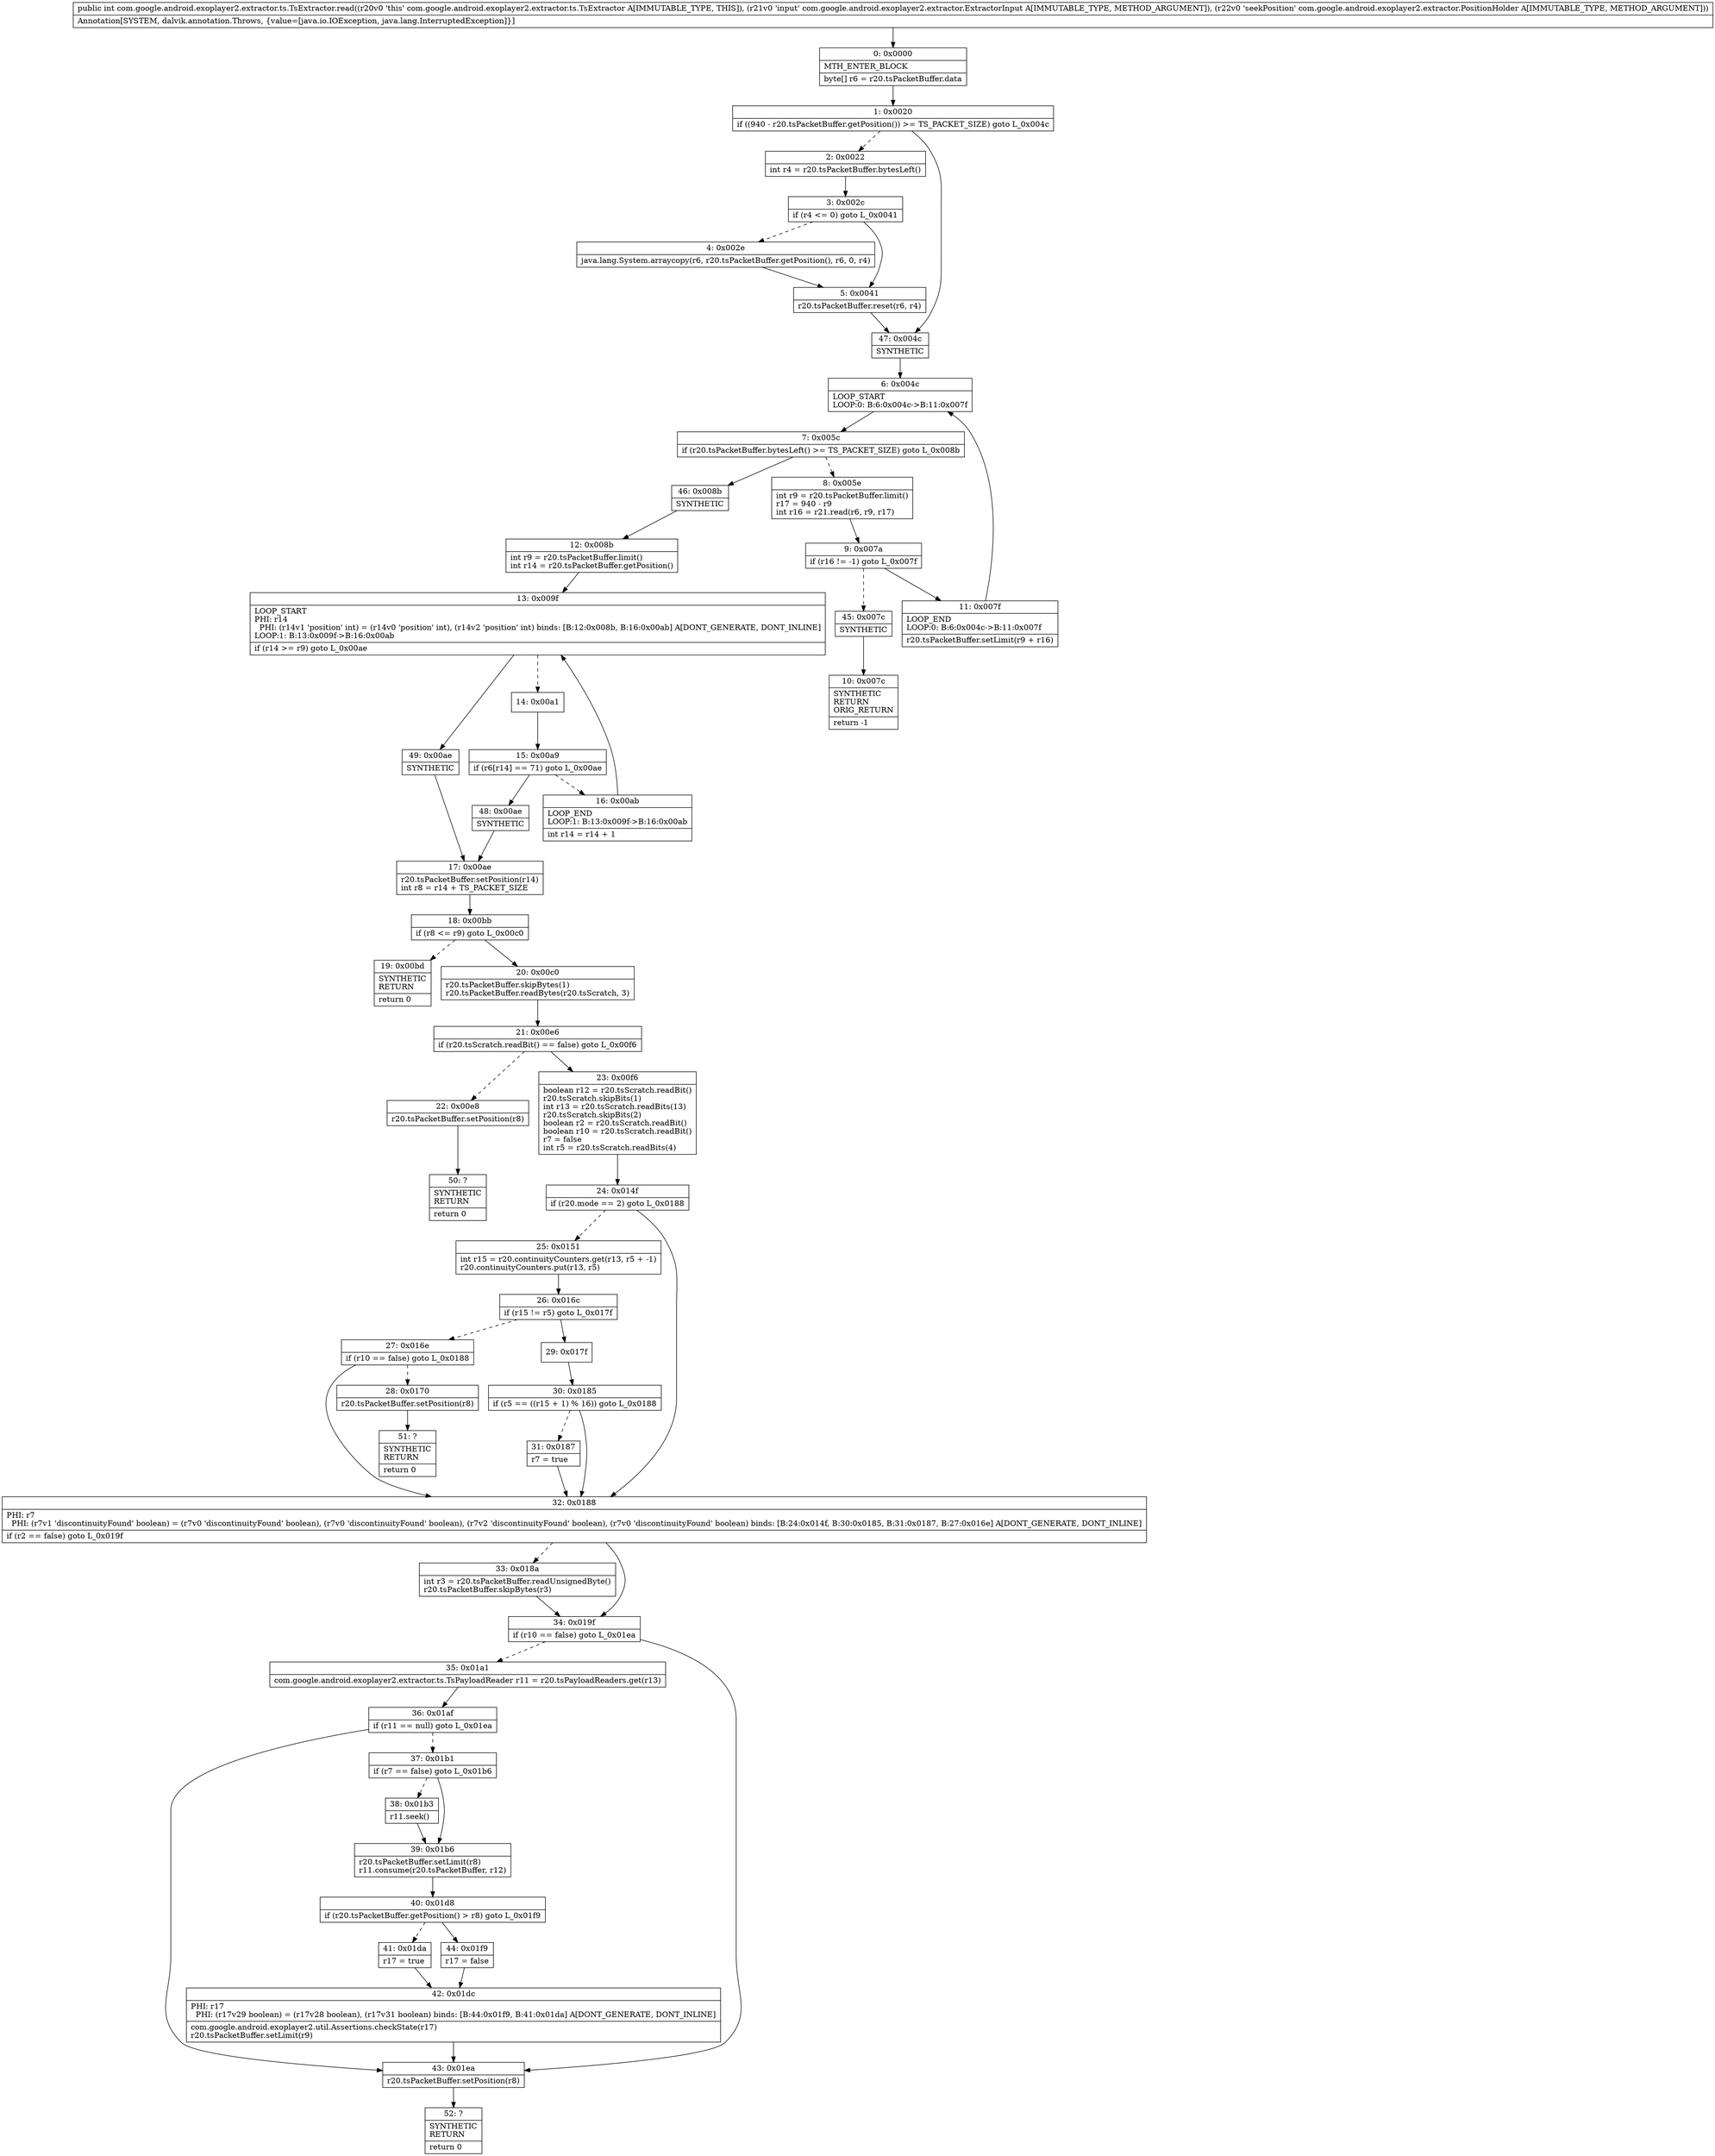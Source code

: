 digraph "CFG forcom.google.android.exoplayer2.extractor.ts.TsExtractor.read(Lcom\/google\/android\/exoplayer2\/extractor\/ExtractorInput;Lcom\/google\/android\/exoplayer2\/extractor\/PositionHolder;)I" {
Node_0 [shape=record,label="{0\:\ 0x0000|MTH_ENTER_BLOCK\l|byte[] r6 = r20.tsPacketBuffer.data\l}"];
Node_1 [shape=record,label="{1\:\ 0x0020|if ((940 \- r20.tsPacketBuffer.getPosition()) \>= TS_PACKET_SIZE) goto L_0x004c\l}"];
Node_2 [shape=record,label="{2\:\ 0x0022|int r4 = r20.tsPacketBuffer.bytesLeft()\l}"];
Node_3 [shape=record,label="{3\:\ 0x002c|if (r4 \<= 0) goto L_0x0041\l}"];
Node_4 [shape=record,label="{4\:\ 0x002e|java.lang.System.arraycopy(r6, r20.tsPacketBuffer.getPosition(), r6, 0, r4)\l}"];
Node_5 [shape=record,label="{5\:\ 0x0041|r20.tsPacketBuffer.reset(r6, r4)\l}"];
Node_6 [shape=record,label="{6\:\ 0x004c|LOOP_START\lLOOP:0: B:6:0x004c\-\>B:11:0x007f\l}"];
Node_7 [shape=record,label="{7\:\ 0x005c|if (r20.tsPacketBuffer.bytesLeft() \>= TS_PACKET_SIZE) goto L_0x008b\l}"];
Node_8 [shape=record,label="{8\:\ 0x005e|int r9 = r20.tsPacketBuffer.limit()\lr17 = 940 \- r9\lint r16 = r21.read(r6, r9, r17)\l}"];
Node_9 [shape=record,label="{9\:\ 0x007a|if (r16 != \-1) goto L_0x007f\l}"];
Node_10 [shape=record,label="{10\:\ 0x007c|SYNTHETIC\lRETURN\lORIG_RETURN\l|return \-1\l}"];
Node_11 [shape=record,label="{11\:\ 0x007f|LOOP_END\lLOOP:0: B:6:0x004c\-\>B:11:0x007f\l|r20.tsPacketBuffer.setLimit(r9 + r16)\l}"];
Node_12 [shape=record,label="{12\:\ 0x008b|int r9 = r20.tsPacketBuffer.limit()\lint r14 = r20.tsPacketBuffer.getPosition()\l}"];
Node_13 [shape=record,label="{13\:\ 0x009f|LOOP_START\lPHI: r14 \l  PHI: (r14v1 'position' int) = (r14v0 'position' int), (r14v2 'position' int) binds: [B:12:0x008b, B:16:0x00ab] A[DONT_GENERATE, DONT_INLINE]\lLOOP:1: B:13:0x009f\-\>B:16:0x00ab\l|if (r14 \>= r9) goto L_0x00ae\l}"];
Node_14 [shape=record,label="{14\:\ 0x00a1}"];
Node_15 [shape=record,label="{15\:\ 0x00a9|if (r6[r14] == 71) goto L_0x00ae\l}"];
Node_16 [shape=record,label="{16\:\ 0x00ab|LOOP_END\lLOOP:1: B:13:0x009f\-\>B:16:0x00ab\l|int r14 = r14 + 1\l}"];
Node_17 [shape=record,label="{17\:\ 0x00ae|r20.tsPacketBuffer.setPosition(r14)\lint r8 = r14 + TS_PACKET_SIZE\l}"];
Node_18 [shape=record,label="{18\:\ 0x00bb|if (r8 \<= r9) goto L_0x00c0\l}"];
Node_19 [shape=record,label="{19\:\ 0x00bd|SYNTHETIC\lRETURN\l|return 0\l}"];
Node_20 [shape=record,label="{20\:\ 0x00c0|r20.tsPacketBuffer.skipBytes(1)\lr20.tsPacketBuffer.readBytes(r20.tsScratch, 3)\l}"];
Node_21 [shape=record,label="{21\:\ 0x00e6|if (r20.tsScratch.readBit() == false) goto L_0x00f6\l}"];
Node_22 [shape=record,label="{22\:\ 0x00e8|r20.tsPacketBuffer.setPosition(r8)\l}"];
Node_23 [shape=record,label="{23\:\ 0x00f6|boolean r12 = r20.tsScratch.readBit()\lr20.tsScratch.skipBits(1)\lint r13 = r20.tsScratch.readBits(13)\lr20.tsScratch.skipBits(2)\lboolean r2 = r20.tsScratch.readBit()\lboolean r10 = r20.tsScratch.readBit()\lr7 = false\lint r5 = r20.tsScratch.readBits(4)\l}"];
Node_24 [shape=record,label="{24\:\ 0x014f|if (r20.mode == 2) goto L_0x0188\l}"];
Node_25 [shape=record,label="{25\:\ 0x0151|int r15 = r20.continuityCounters.get(r13, r5 + \-1)\lr20.continuityCounters.put(r13, r5)\l}"];
Node_26 [shape=record,label="{26\:\ 0x016c|if (r15 != r5) goto L_0x017f\l}"];
Node_27 [shape=record,label="{27\:\ 0x016e|if (r10 == false) goto L_0x0188\l}"];
Node_28 [shape=record,label="{28\:\ 0x0170|r20.tsPacketBuffer.setPosition(r8)\l}"];
Node_29 [shape=record,label="{29\:\ 0x017f}"];
Node_30 [shape=record,label="{30\:\ 0x0185|if (r5 == ((r15 + 1) % 16)) goto L_0x0188\l}"];
Node_31 [shape=record,label="{31\:\ 0x0187|r7 = true\l}"];
Node_32 [shape=record,label="{32\:\ 0x0188|PHI: r7 \l  PHI: (r7v1 'discontinuityFound' boolean) = (r7v0 'discontinuityFound' boolean), (r7v0 'discontinuityFound' boolean), (r7v2 'discontinuityFound' boolean), (r7v0 'discontinuityFound' boolean) binds: [B:24:0x014f, B:30:0x0185, B:31:0x0187, B:27:0x016e] A[DONT_GENERATE, DONT_INLINE]\l|if (r2 == false) goto L_0x019f\l}"];
Node_33 [shape=record,label="{33\:\ 0x018a|int r3 = r20.tsPacketBuffer.readUnsignedByte()\lr20.tsPacketBuffer.skipBytes(r3)\l}"];
Node_34 [shape=record,label="{34\:\ 0x019f|if (r10 == false) goto L_0x01ea\l}"];
Node_35 [shape=record,label="{35\:\ 0x01a1|com.google.android.exoplayer2.extractor.ts.TsPayloadReader r11 = r20.tsPayloadReaders.get(r13)\l}"];
Node_36 [shape=record,label="{36\:\ 0x01af|if (r11 == null) goto L_0x01ea\l}"];
Node_37 [shape=record,label="{37\:\ 0x01b1|if (r7 == false) goto L_0x01b6\l}"];
Node_38 [shape=record,label="{38\:\ 0x01b3|r11.seek()\l}"];
Node_39 [shape=record,label="{39\:\ 0x01b6|r20.tsPacketBuffer.setLimit(r8)\lr11.consume(r20.tsPacketBuffer, r12)\l}"];
Node_40 [shape=record,label="{40\:\ 0x01d8|if (r20.tsPacketBuffer.getPosition() \> r8) goto L_0x01f9\l}"];
Node_41 [shape=record,label="{41\:\ 0x01da|r17 = true\l}"];
Node_42 [shape=record,label="{42\:\ 0x01dc|PHI: r17 \l  PHI: (r17v29 boolean) = (r17v28 boolean), (r17v31 boolean) binds: [B:44:0x01f9, B:41:0x01da] A[DONT_GENERATE, DONT_INLINE]\l|com.google.android.exoplayer2.util.Assertions.checkState(r17)\lr20.tsPacketBuffer.setLimit(r9)\l}"];
Node_43 [shape=record,label="{43\:\ 0x01ea|r20.tsPacketBuffer.setPosition(r8)\l}"];
Node_44 [shape=record,label="{44\:\ 0x01f9|r17 = false\l}"];
Node_45 [shape=record,label="{45\:\ 0x007c|SYNTHETIC\l}"];
Node_46 [shape=record,label="{46\:\ 0x008b|SYNTHETIC\l}"];
Node_47 [shape=record,label="{47\:\ 0x004c|SYNTHETIC\l}"];
Node_48 [shape=record,label="{48\:\ 0x00ae|SYNTHETIC\l}"];
Node_49 [shape=record,label="{49\:\ 0x00ae|SYNTHETIC\l}"];
Node_50 [shape=record,label="{50\:\ ?|SYNTHETIC\lRETURN\l|return 0\l}"];
Node_51 [shape=record,label="{51\:\ ?|SYNTHETIC\lRETURN\l|return 0\l}"];
Node_52 [shape=record,label="{52\:\ ?|SYNTHETIC\lRETURN\l|return 0\l}"];
MethodNode[shape=record,label="{public int com.google.android.exoplayer2.extractor.ts.TsExtractor.read((r20v0 'this' com.google.android.exoplayer2.extractor.ts.TsExtractor A[IMMUTABLE_TYPE, THIS]), (r21v0 'input' com.google.android.exoplayer2.extractor.ExtractorInput A[IMMUTABLE_TYPE, METHOD_ARGUMENT]), (r22v0 'seekPosition' com.google.android.exoplayer2.extractor.PositionHolder A[IMMUTABLE_TYPE, METHOD_ARGUMENT]))  | Annotation[SYSTEM, dalvik.annotation.Throws, \{value=[java.io.IOException, java.lang.InterruptedException]\}]\l}"];
MethodNode -> Node_0;
Node_0 -> Node_1;
Node_1 -> Node_2[style=dashed];
Node_1 -> Node_47;
Node_2 -> Node_3;
Node_3 -> Node_4[style=dashed];
Node_3 -> Node_5;
Node_4 -> Node_5;
Node_5 -> Node_47;
Node_6 -> Node_7;
Node_7 -> Node_8[style=dashed];
Node_7 -> Node_46;
Node_8 -> Node_9;
Node_9 -> Node_11;
Node_9 -> Node_45[style=dashed];
Node_11 -> Node_6;
Node_12 -> Node_13;
Node_13 -> Node_14[style=dashed];
Node_13 -> Node_49;
Node_14 -> Node_15;
Node_15 -> Node_16[style=dashed];
Node_15 -> Node_48;
Node_16 -> Node_13;
Node_17 -> Node_18;
Node_18 -> Node_19[style=dashed];
Node_18 -> Node_20;
Node_20 -> Node_21;
Node_21 -> Node_22[style=dashed];
Node_21 -> Node_23;
Node_22 -> Node_50;
Node_23 -> Node_24;
Node_24 -> Node_25[style=dashed];
Node_24 -> Node_32;
Node_25 -> Node_26;
Node_26 -> Node_27[style=dashed];
Node_26 -> Node_29;
Node_27 -> Node_28[style=dashed];
Node_27 -> Node_32;
Node_28 -> Node_51;
Node_29 -> Node_30;
Node_30 -> Node_31[style=dashed];
Node_30 -> Node_32;
Node_31 -> Node_32;
Node_32 -> Node_33[style=dashed];
Node_32 -> Node_34;
Node_33 -> Node_34;
Node_34 -> Node_35[style=dashed];
Node_34 -> Node_43;
Node_35 -> Node_36;
Node_36 -> Node_37[style=dashed];
Node_36 -> Node_43;
Node_37 -> Node_38[style=dashed];
Node_37 -> Node_39;
Node_38 -> Node_39;
Node_39 -> Node_40;
Node_40 -> Node_41[style=dashed];
Node_40 -> Node_44;
Node_41 -> Node_42;
Node_42 -> Node_43;
Node_43 -> Node_52;
Node_44 -> Node_42;
Node_45 -> Node_10;
Node_46 -> Node_12;
Node_47 -> Node_6;
Node_48 -> Node_17;
Node_49 -> Node_17;
}

